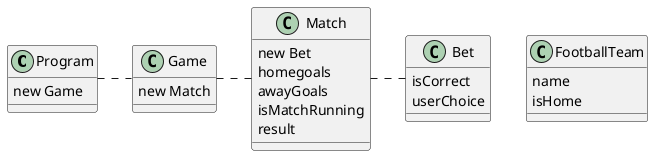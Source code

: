 ﻿@startuml
'' ClassDiagram

Class Program {
new Game
}
Class Game {
new Match
}
Class Match {
new Bet
homegoals
awayGoals
isMatchRunning
result
}
Class FootballTeam {
name
isHome
}
Class Bet {
isCorrect
userChoice
}
Program . Game
Game . Match
Match . Bet

@enduml